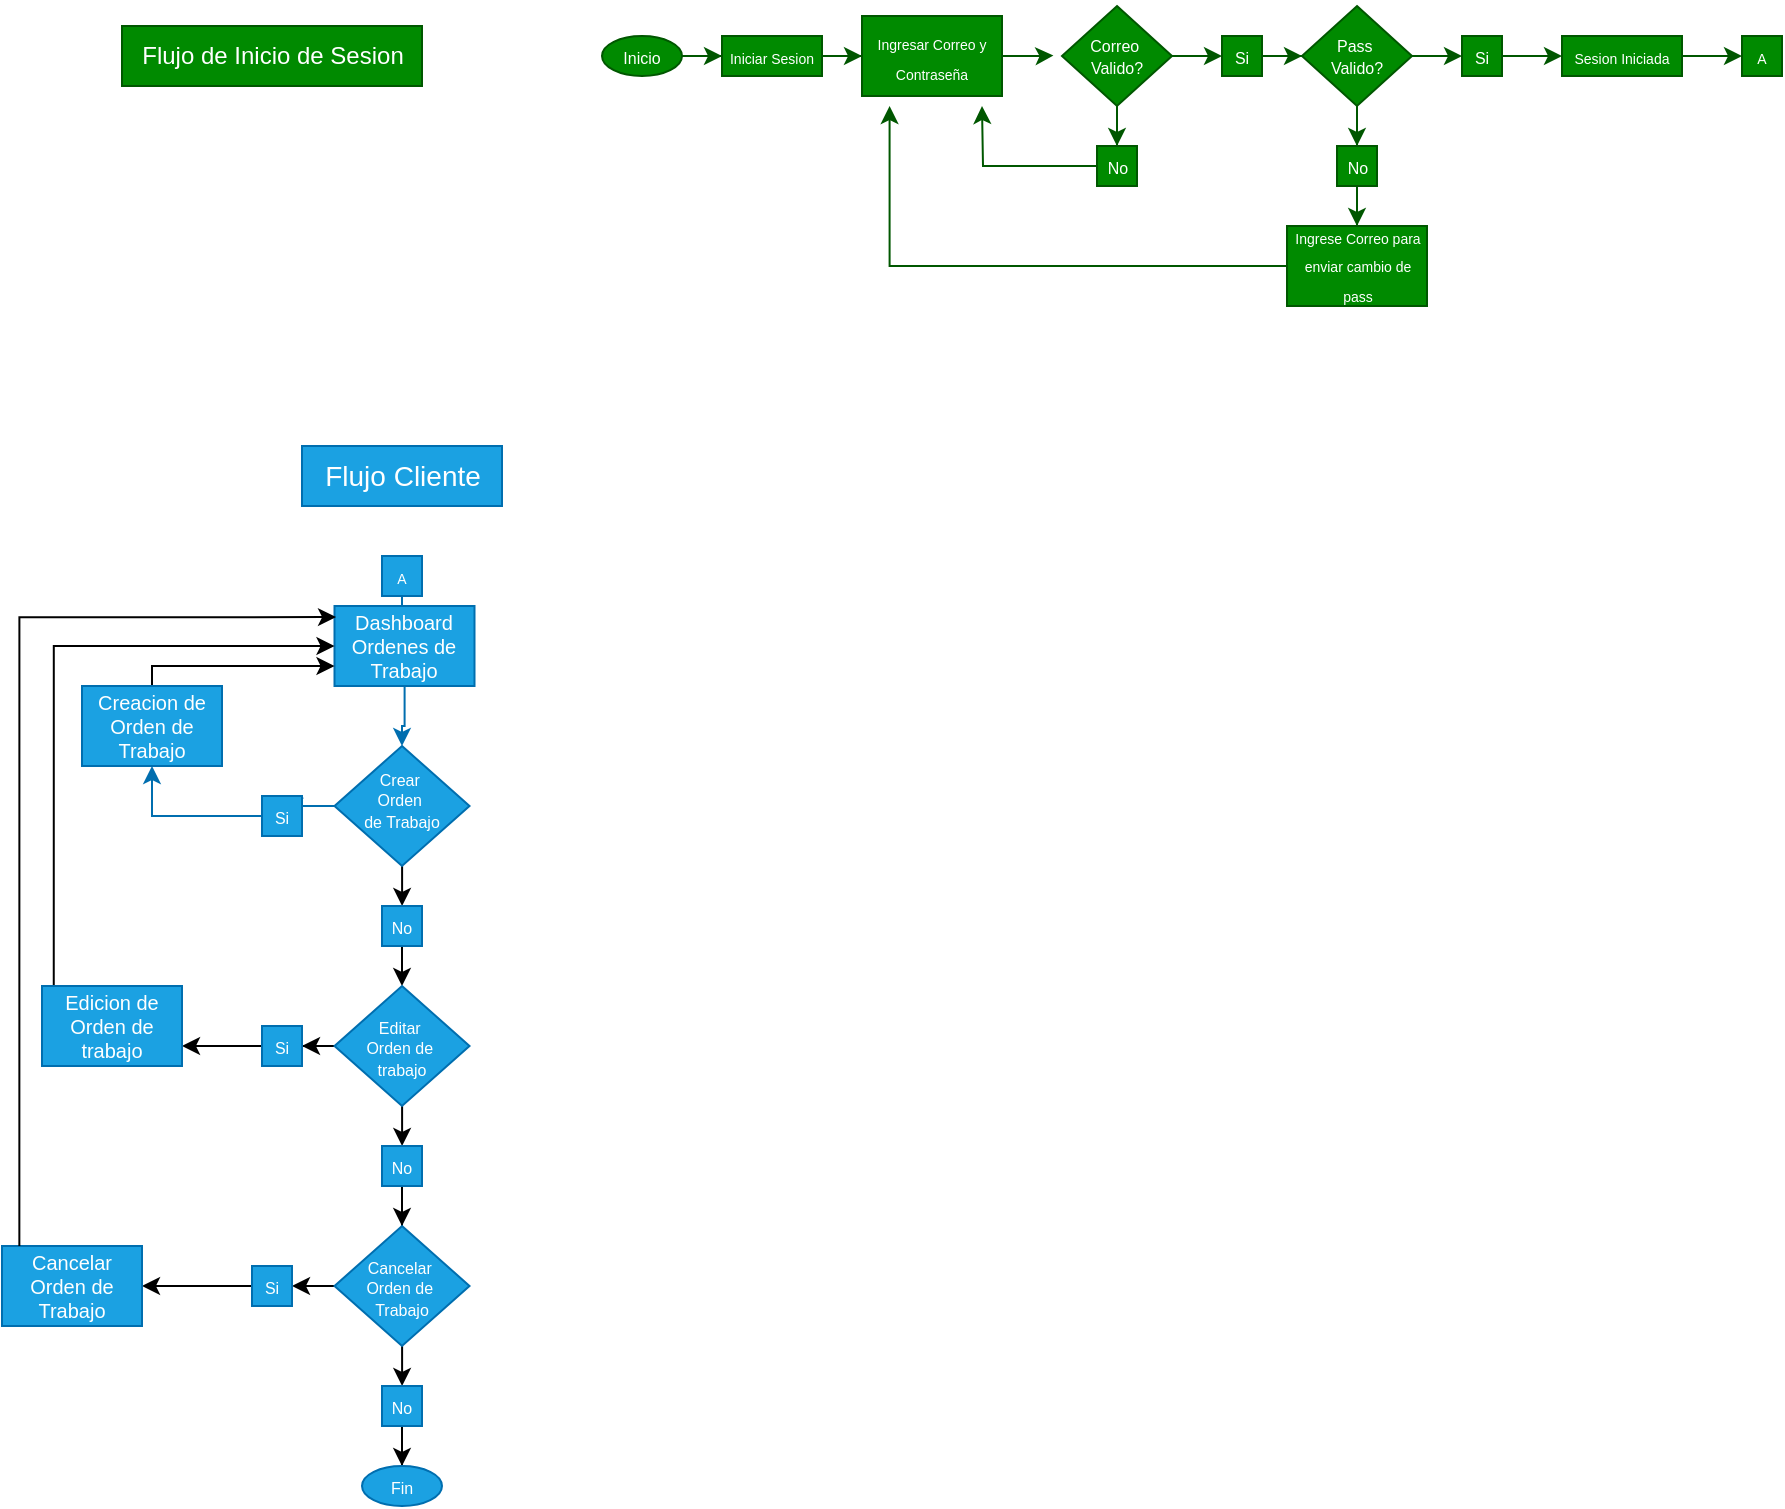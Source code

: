<mxfile version="28.0.6">
  <diagram name="Página-1" id="DdBMksFBqjsVNMTyTA0M">
    <mxGraphModel dx="2421" dy="4729" grid="1" gridSize="10" guides="1" tooltips="1" connect="1" arrows="1" fold="1" page="1" pageScale="1" pageWidth="1200" pageHeight="1920" math="0" shadow="0">
      <root>
        <mxCell id="0" />
        <mxCell id="1" parent="0" />
        <mxCell id="WyhSAhA2KApJdr7Rd0g4-9" style="edgeStyle=orthogonalEdgeStyle;rounded=0;orthogonalLoop=1;jettySize=auto;html=1;entryX=0;entryY=0.5;entryDx=0;entryDy=0;fillColor=#008a00;strokeColor=#005700;" parent="1" source="WyhSAhA2KApJdr7Rd0g4-1" target="WyhSAhA2KApJdr7Rd0g4-4" edge="1">
          <mxGeometry relative="1" as="geometry" />
        </mxCell>
        <mxCell id="WyhSAhA2KApJdr7Rd0g4-1" value="&lt;font style=&quot;font-size: 8px;&quot;&gt;Inicio&lt;/font&gt;" style="ellipse;whiteSpace=wrap;html=1;fillColor=#008a00;fontColor=#ffffff;strokeColor=#005700;" parent="1" vertex="1">
          <mxGeometry x="320" y="-3765" width="40" height="20" as="geometry" />
        </mxCell>
        <mxCell id="qcbMB3I00EtHF7ef91Au-6" style="edgeStyle=orthogonalEdgeStyle;rounded=0;orthogonalLoop=1;jettySize=auto;html=1;entryX=0.5;entryY=0;entryDx=0;entryDy=0;fillColor=#008a00;strokeColor=#005700;" edge="1" parent="1" source="WyhSAhA2KApJdr7Rd0g4-2" target="WyhSAhA2KApJdr7Rd0g4-13">
          <mxGeometry relative="1" as="geometry" />
        </mxCell>
        <mxCell id="WyhSAhA2KApJdr7Rd0g4-2" value="&lt;div style=&quot;line-height: 70%;&quot;&gt;&lt;span style=&quot;font-size: 8px;&quot;&gt;Correo&amp;nbsp;&lt;/span&gt;&lt;/div&gt;&lt;div style=&quot;line-height: 70%;&quot;&gt;&lt;span style=&quot;font-size: 8px;&quot;&gt;Valido?&lt;/span&gt;&lt;/div&gt;" style="rhombus;whiteSpace=wrap;html=1;fillColor=#008a00;fontColor=#ffffff;strokeColor=#005700;" parent="1" vertex="1">
          <mxGeometry x="550" y="-3780" width="55" height="50" as="geometry" />
        </mxCell>
        <mxCell id="WyhSAhA2KApJdr7Rd0g4-8" style="edgeStyle=orthogonalEdgeStyle;rounded=0;orthogonalLoop=1;jettySize=auto;html=1;entryX=0;entryY=0.5;entryDx=0;entryDy=0;fillColor=#008a00;strokeColor=#005700;" parent="1" source="WyhSAhA2KApJdr7Rd0g4-4" target="WyhSAhA2KApJdr7Rd0g4-7" edge="1">
          <mxGeometry relative="1" as="geometry" />
        </mxCell>
        <mxCell id="WyhSAhA2KApJdr7Rd0g4-4" value="&lt;font style=&quot;font-size: 7px;&quot;&gt;Iniciar Sesion&lt;/font&gt;" style="rounded=0;whiteSpace=wrap;html=1;fillColor=#008a00;fontColor=#ffffff;strokeColor=#005700;" parent="1" vertex="1">
          <mxGeometry x="380" y="-3765" width="50" height="20" as="geometry" />
        </mxCell>
        <mxCell id="WyhSAhA2KApJdr7Rd0g4-16" style="edgeStyle=orthogonalEdgeStyle;rounded=0;orthogonalLoop=1;jettySize=auto;html=1;exitX=0.5;exitY=0;exitDx=0;exitDy=0;fillColor=#008a00;strokeColor=#005700;" parent="1" source="WyhSAhA2KApJdr7Rd0g4-7" edge="1">
          <mxGeometry relative="1" as="geometry">
            <mxPoint x="485.238" y="-3775" as="targetPoint" />
          </mxGeometry>
        </mxCell>
        <mxCell id="WyhSAhA2KApJdr7Rd0g4-7" value="&lt;font style=&quot;font-size: 7px;&quot;&gt;Ingresar Correo y Contraseña&lt;/font&gt;" style="rounded=0;whiteSpace=wrap;html=1;fillColor=#008a00;fontColor=#ffffff;strokeColor=#005700;" parent="1" vertex="1">
          <mxGeometry x="450" y="-3775" width="70" height="40" as="geometry" />
        </mxCell>
        <mxCell id="WyhSAhA2KApJdr7Rd0g4-11" style="edgeStyle=orthogonalEdgeStyle;rounded=0;orthogonalLoop=1;jettySize=auto;html=1;entryX=-0.078;entryY=0.495;entryDx=0;entryDy=0;entryPerimeter=0;fillColor=#008a00;strokeColor=#005700;" parent="1" source="WyhSAhA2KApJdr7Rd0g4-7" target="WyhSAhA2KApJdr7Rd0g4-2" edge="1">
          <mxGeometry relative="1" as="geometry" />
        </mxCell>
        <mxCell id="WyhSAhA2KApJdr7Rd0g4-13" value="&lt;font style=&quot;font-size: 8px;&quot;&gt;No&lt;/font&gt;" style="rounded=0;whiteSpace=wrap;html=1;fillColor=#008a00;fontColor=#ffffff;strokeColor=#005700;" parent="1" vertex="1">
          <mxGeometry x="567.5" y="-3710" width="20" height="20" as="geometry" />
        </mxCell>
        <mxCell id="WyhSAhA2KApJdr7Rd0g4-15" style="edgeStyle=orthogonalEdgeStyle;rounded=0;orthogonalLoop=1;jettySize=auto;html=1;fillColor=#008a00;strokeColor=#005700;" parent="1" source="WyhSAhA2KApJdr7Rd0g4-13" edge="1">
          <mxGeometry relative="1" as="geometry">
            <mxPoint x="510" y="-3730" as="targetPoint" />
          </mxGeometry>
        </mxCell>
        <mxCell id="WyhSAhA2KApJdr7Rd0g4-32" style="edgeStyle=orthogonalEdgeStyle;rounded=0;orthogonalLoop=1;jettySize=auto;html=1;entryX=0;entryY=0.5;entryDx=0;entryDy=0;fillColor=#008a00;strokeColor=#005700;" parent="1" source="WyhSAhA2KApJdr7Rd0g4-17" target="WyhSAhA2KApJdr7Rd0g4-31" edge="1">
          <mxGeometry relative="1" as="geometry" />
        </mxCell>
        <mxCell id="qcbMB3I00EtHF7ef91Au-7" style="edgeStyle=orthogonalEdgeStyle;rounded=0;orthogonalLoop=1;jettySize=auto;html=1;entryX=0.5;entryY=0;entryDx=0;entryDy=0;fillColor=#008a00;strokeColor=#005700;" edge="1" parent="1" source="WyhSAhA2KApJdr7Rd0g4-17" target="WyhSAhA2KApJdr7Rd0g4-19">
          <mxGeometry relative="1" as="geometry" />
        </mxCell>
        <mxCell id="WyhSAhA2KApJdr7Rd0g4-17" value="&lt;div style=&quot;line-height: 70%;&quot;&gt;&lt;span style=&quot;font-size: 8px;&quot;&gt;Pass&amp;nbsp;&lt;/span&gt;&lt;/div&gt;&lt;div style=&quot;line-height: 70%;&quot;&gt;&lt;span style=&quot;font-size: 8px;&quot;&gt;Valido?&lt;/span&gt;&lt;/div&gt;" style="rhombus;whiteSpace=wrap;html=1;fillColor=#008a00;fontColor=#ffffff;strokeColor=#005700;" parent="1" vertex="1">
          <mxGeometry x="670" y="-3780" width="55" height="50" as="geometry" />
        </mxCell>
        <mxCell id="WyhSAhA2KApJdr7Rd0g4-18" style="edgeStyle=orthogonalEdgeStyle;rounded=0;orthogonalLoop=1;jettySize=auto;html=1;entryX=0;entryY=0.5;entryDx=0;entryDy=0;fillColor=#008a00;strokeColor=#005700;" parent="1" source="WyhSAhA2KApJdr7Rd0g4-2" target="WyhSAhA2KApJdr7Rd0g4-28" edge="1">
          <mxGeometry relative="1" as="geometry" />
        </mxCell>
        <mxCell id="WyhSAhA2KApJdr7Rd0g4-27" style="edgeStyle=orthogonalEdgeStyle;rounded=0;orthogonalLoop=1;jettySize=auto;html=1;entryX=0.5;entryY=0;entryDx=0;entryDy=0;fillColor=#008a00;strokeColor=#005700;" parent="1" source="WyhSAhA2KApJdr7Rd0g4-19" target="WyhSAhA2KApJdr7Rd0g4-24" edge="1">
          <mxGeometry relative="1" as="geometry" />
        </mxCell>
        <mxCell id="WyhSAhA2KApJdr7Rd0g4-19" value="&lt;font style=&quot;font-size: 8px;&quot;&gt;No&lt;/font&gt;" style="rounded=0;whiteSpace=wrap;html=1;fillColor=#008a00;fontColor=#ffffff;strokeColor=#005700;" parent="1" vertex="1">
          <mxGeometry x="687.5" y="-3710" width="20" height="20" as="geometry" />
        </mxCell>
        <mxCell id="WyhSAhA2KApJdr7Rd0g4-24" value="&lt;font style=&quot;font-size: 7px;&quot;&gt;Ingrese Correo para enviar cambio de pass&lt;/font&gt;" style="rounded=0;whiteSpace=wrap;html=1;textDirection=ltr;labelPosition=center;verticalLabelPosition=middle;align=center;verticalAlign=middle;spacing=1;spacingBottom=3;fillColor=#008a00;fontColor=#ffffff;strokeColor=#005700;" parent="1" vertex="1">
          <mxGeometry x="662.5" y="-3670" width="70" height="40" as="geometry" />
        </mxCell>
        <mxCell id="WyhSAhA2KApJdr7Rd0g4-30" style="edgeStyle=orthogonalEdgeStyle;rounded=0;orthogonalLoop=1;jettySize=auto;html=1;entryX=0;entryY=0.5;entryDx=0;entryDy=0;fillColor=#008a00;strokeColor=#005700;" parent="1" source="WyhSAhA2KApJdr7Rd0g4-28" target="WyhSAhA2KApJdr7Rd0g4-17" edge="1">
          <mxGeometry relative="1" as="geometry" />
        </mxCell>
        <mxCell id="WyhSAhA2KApJdr7Rd0g4-28" value="&lt;font style=&quot;font-size: 8px;&quot;&gt;Si&lt;/font&gt;" style="rounded=0;whiteSpace=wrap;html=1;fillColor=#008a00;fontColor=#ffffff;strokeColor=#005700;" parent="1" vertex="1">
          <mxGeometry x="630" y="-3765" width="20" height="20" as="geometry" />
        </mxCell>
        <mxCell id="WyhSAhA2KApJdr7Rd0g4-35" style="edgeStyle=orthogonalEdgeStyle;rounded=0;orthogonalLoop=1;jettySize=auto;html=1;entryX=0;entryY=0.5;entryDx=0;entryDy=0;fillColor=#008a00;strokeColor=#005700;" parent="1" source="WyhSAhA2KApJdr7Rd0g4-31" target="WyhSAhA2KApJdr7Rd0g4-34" edge="1">
          <mxGeometry relative="1" as="geometry" />
        </mxCell>
        <mxCell id="WyhSAhA2KApJdr7Rd0g4-31" value="&lt;font style=&quot;font-size: 8px;&quot;&gt;Si&lt;/font&gt;" style="rounded=0;whiteSpace=wrap;html=1;fillColor=#008a00;fontColor=#ffffff;strokeColor=#005700;" parent="1" vertex="1">
          <mxGeometry x="750" y="-3765" width="20" height="20" as="geometry" />
        </mxCell>
        <mxCell id="WyhSAhA2KApJdr7Rd0g4-33" style="edgeStyle=orthogonalEdgeStyle;rounded=0;orthogonalLoop=1;jettySize=auto;html=1;entryX=0.197;entryY=1.125;entryDx=0;entryDy=0;entryPerimeter=0;fillColor=#008a00;strokeColor=#005700;" parent="1" source="WyhSAhA2KApJdr7Rd0g4-24" target="WyhSAhA2KApJdr7Rd0g4-7" edge="1">
          <mxGeometry relative="1" as="geometry">
            <mxPoint x="463" y="-3790" as="targetPoint" />
          </mxGeometry>
        </mxCell>
        <mxCell id="WyhSAhA2KApJdr7Rd0g4-39" style="edgeStyle=orthogonalEdgeStyle;rounded=0;orthogonalLoop=1;jettySize=auto;html=1;entryX=0;entryY=0.5;entryDx=0;entryDy=0;fillColor=#008a00;strokeColor=#005700;" parent="1" source="WyhSAhA2KApJdr7Rd0g4-34" target="WyhSAhA2KApJdr7Rd0g4-38" edge="1">
          <mxGeometry relative="1" as="geometry" />
        </mxCell>
        <mxCell id="WyhSAhA2KApJdr7Rd0g4-34" value="&lt;span style=&quot;font-size: 7px;&quot;&gt;Sesion Iniciada&lt;/span&gt;" style="rounded=0;whiteSpace=wrap;html=1;fillColor=#008a00;fontColor=#ffffff;strokeColor=#005700;" parent="1" vertex="1">
          <mxGeometry x="800" y="-3765" width="60" height="20" as="geometry" />
        </mxCell>
        <mxCell id="WyhSAhA2KApJdr7Rd0g4-36" value="Flujo de Inicio de Sesion" style="text;html=1;align=center;verticalAlign=middle;resizable=0;points=[];autosize=1;strokeColor=#005700;fillColor=#008a00;fontColor=#ffffff;" parent="1" vertex="1">
          <mxGeometry x="80" y="-3770" width="150" height="30" as="geometry" />
        </mxCell>
        <mxCell id="WyhSAhA2KApJdr7Rd0g4-37" value="Flujo Cliente" style="text;html=1;align=center;verticalAlign=middle;resizable=0;points=[];autosize=1;strokeColor=#006EAF;fillColor=#1ba1e2;fontColor=#ffffff;fontSize=14;" parent="1" vertex="1">
          <mxGeometry x="170" y="-3560" width="100" height="30" as="geometry" />
        </mxCell>
        <mxCell id="WyhSAhA2KApJdr7Rd0g4-38" value="&lt;span style=&quot;font-size: 7px;&quot;&gt;A&lt;/span&gt;" style="rounded=0;whiteSpace=wrap;html=1;fillColor=#008a00;fontColor=#ffffff;strokeColor=#005700;" parent="1" vertex="1">
          <mxGeometry x="890" y="-3765" width="20" height="20" as="geometry" />
        </mxCell>
        <mxCell id="qcbMB3I00EtHF7ef91Au-4" style="edgeStyle=orthogonalEdgeStyle;rounded=0;orthogonalLoop=1;jettySize=auto;html=1;entryX=0.5;entryY=0;entryDx=0;entryDy=0;fillColor=#1ba1e2;strokeColor=#006EAF;" edge="1" parent="1" source="WyhSAhA2KApJdr7Rd0g4-40" target="qcbMB3I00EtHF7ef91Au-2">
          <mxGeometry relative="1" as="geometry" />
        </mxCell>
        <mxCell id="WyhSAhA2KApJdr7Rd0g4-40" value="&lt;span style=&quot;font-size: 7px;&quot;&gt;A&lt;/span&gt;" style="rounded=0;whiteSpace=wrap;html=1;fillColor=#1ba1e2;fontColor=#ffffff;strokeColor=#006EAF;" parent="1" vertex="1">
          <mxGeometry x="210" y="-3505" width="20" height="20" as="geometry" />
        </mxCell>
        <mxCell id="qcbMB3I00EtHF7ef91Au-9" style="edgeStyle=orthogonalEdgeStyle;rounded=0;orthogonalLoop=1;jettySize=auto;html=1;entryX=0.5;entryY=0;entryDx=0;entryDy=0;fillColor=#1ba1e2;strokeColor=#006EAF;" edge="1" parent="1" source="qcbMB3I00EtHF7ef91Au-2" target="qcbMB3I00EtHF7ef91Au-5">
          <mxGeometry relative="1" as="geometry" />
        </mxCell>
        <mxCell id="qcbMB3I00EtHF7ef91Au-2" value="&lt;font&gt;Dashboard Ordenes de Trabajo&lt;/font&gt;" style="rounded=0;whiteSpace=wrap;html=1;fillColor=#1ba1e2;fontColor=#ffffff;strokeColor=#006EAF;fontSize=10;" vertex="1" parent="1">
          <mxGeometry x="186.25" y="-3480" width="70" height="40" as="geometry" />
        </mxCell>
        <mxCell id="qcbMB3I00EtHF7ef91Au-17" style="edgeStyle=orthogonalEdgeStyle;rounded=0;orthogonalLoop=1;jettySize=auto;html=1;fillColor=#1ba1e2;strokeColor=#006EAF;" edge="1" parent="1" source="qcbMB3I00EtHF7ef91Au-5" target="qcbMB3I00EtHF7ef91Au-16">
          <mxGeometry relative="1" as="geometry" />
        </mxCell>
        <mxCell id="qcbMB3I00EtHF7ef91Au-28" style="edgeStyle=orthogonalEdgeStyle;rounded=0;orthogonalLoop=1;jettySize=auto;html=1;entryX=0.5;entryY=0;entryDx=0;entryDy=0;" edge="1" parent="1" source="qcbMB3I00EtHF7ef91Au-5" target="qcbMB3I00EtHF7ef91Au-18">
          <mxGeometry relative="1" as="geometry" />
        </mxCell>
        <mxCell id="qcbMB3I00EtHF7ef91Au-5" value="&lt;div style=&quot;line-height: 70%;&quot;&gt;&lt;span style=&quot;font-size: 8px;&quot;&gt;Crear&amp;nbsp;&lt;/span&gt;&lt;/div&gt;&lt;div style=&quot;line-height: 70%;&quot;&gt;&lt;span style=&quot;font-size: 8px;&quot;&gt;Orden&amp;nbsp;&lt;/span&gt;&lt;/div&gt;&lt;div style=&quot;line-height: 70%;&quot;&gt;&lt;span style=&quot;font-size: 8px;&quot;&gt;de Trabajo&lt;/span&gt;&lt;/div&gt;" style="rhombus;whiteSpace=wrap;html=1;fillColor=#1ba1e2;fontColor=#ffffff;strokeColor=#006EAF;spacingBottom=6;" vertex="1" parent="1">
          <mxGeometry x="186.25" y="-3410" width="67.5" height="60" as="geometry" />
        </mxCell>
        <mxCell id="qcbMB3I00EtHF7ef91Au-21" style="edgeStyle=orthogonalEdgeStyle;rounded=0;orthogonalLoop=1;jettySize=auto;html=1;entryX=0.5;entryY=1;entryDx=0;entryDy=0;fillColor=#1ba1e2;strokeColor=#006EAF;" edge="1" parent="1" source="qcbMB3I00EtHF7ef91Au-16" target="qcbMB3I00EtHF7ef91Au-20">
          <mxGeometry relative="1" as="geometry" />
        </mxCell>
        <mxCell id="qcbMB3I00EtHF7ef91Au-16" value="&lt;font style=&quot;font-size: 8px;&quot;&gt;Si&lt;/font&gt;" style="rounded=0;whiteSpace=wrap;html=1;fillColor=#1ba1e2;fontColor=#ffffff;strokeColor=#006EAF;" vertex="1" parent="1">
          <mxGeometry x="150" y="-3385" width="20" height="20" as="geometry" />
        </mxCell>
        <mxCell id="qcbMB3I00EtHF7ef91Au-29" style="edgeStyle=orthogonalEdgeStyle;rounded=0;orthogonalLoop=1;jettySize=auto;html=1;" edge="1" parent="1" source="qcbMB3I00EtHF7ef91Au-18" target="qcbMB3I00EtHF7ef91Au-25">
          <mxGeometry relative="1" as="geometry" />
        </mxCell>
        <mxCell id="qcbMB3I00EtHF7ef91Au-18" value="&lt;font style=&quot;font-size: 8px;&quot;&gt;No&lt;/font&gt;" style="rounded=0;whiteSpace=wrap;html=1;fillColor=#1ba1e2;fontColor=#ffffff;strokeColor=#006EAF;" vertex="1" parent="1">
          <mxGeometry x="210" y="-3330" width="20" height="20" as="geometry" />
        </mxCell>
        <mxCell id="qcbMB3I00EtHF7ef91Au-36" style="edgeStyle=orthogonalEdgeStyle;rounded=0;orthogonalLoop=1;jettySize=auto;html=1;entryX=0;entryY=0.75;entryDx=0;entryDy=0;exitX=0.5;exitY=0;exitDx=0;exitDy=0;" edge="1" parent="1" source="qcbMB3I00EtHF7ef91Au-20" target="qcbMB3I00EtHF7ef91Au-2">
          <mxGeometry relative="1" as="geometry">
            <Array as="points">
              <mxPoint x="95" y="-3450" />
            </Array>
          </mxGeometry>
        </mxCell>
        <mxCell id="qcbMB3I00EtHF7ef91Au-20" value="&lt;font&gt;Creacion de Orden de Trabajo&lt;/font&gt;" style="rounded=0;whiteSpace=wrap;html=1;fillColor=#1ba1e2;fontColor=#ffffff;strokeColor=#006EAF;fontSize=10;" vertex="1" parent="1">
          <mxGeometry x="60" y="-3440" width="70" height="40" as="geometry" />
        </mxCell>
        <mxCell id="qcbMB3I00EtHF7ef91Au-32" style="edgeStyle=orthogonalEdgeStyle;rounded=0;orthogonalLoop=1;jettySize=auto;html=1;" edge="1" parent="1" source="qcbMB3I00EtHF7ef91Au-25" target="qcbMB3I00EtHF7ef91Au-30">
          <mxGeometry relative="1" as="geometry" />
        </mxCell>
        <mxCell id="qcbMB3I00EtHF7ef91Au-39" style="edgeStyle=orthogonalEdgeStyle;rounded=0;orthogonalLoop=1;jettySize=auto;html=1;entryX=0.5;entryY=0;entryDx=0;entryDy=0;" edge="1" parent="1" source="qcbMB3I00EtHF7ef91Au-25" target="qcbMB3I00EtHF7ef91Au-37">
          <mxGeometry relative="1" as="geometry" />
        </mxCell>
        <mxCell id="qcbMB3I00EtHF7ef91Au-25" value="&lt;div style=&quot;line-height: 70%;&quot;&gt;&lt;span style=&quot;font-size: 8px;&quot;&gt;Editar&amp;nbsp;&lt;/span&gt;&lt;/div&gt;&lt;div style=&quot;line-height: 70%;&quot;&gt;&lt;span style=&quot;font-size: 8px;&quot;&gt;Orden de&amp;nbsp;&lt;/span&gt;&lt;/div&gt;&lt;div style=&quot;line-height: 70%;&quot;&gt;&lt;span style=&quot;font-size: 8px;&quot;&gt;trabajo&lt;/span&gt;&lt;/div&gt;" style="rhombus;whiteSpace=wrap;html=1;fillColor=#1ba1e2;fontColor=#ffffff;strokeColor=#006EAF;spacingBottom=-1;" vertex="1" parent="1">
          <mxGeometry x="186.25" y="-3290" width="67.5" height="60" as="geometry" />
        </mxCell>
        <mxCell id="qcbMB3I00EtHF7ef91Au-34" style="edgeStyle=orthogonalEdgeStyle;rounded=0;orthogonalLoop=1;jettySize=auto;html=1;entryX=1;entryY=0.75;entryDx=0;entryDy=0;" edge="1" parent="1" source="qcbMB3I00EtHF7ef91Au-30" target="qcbMB3I00EtHF7ef91Au-33">
          <mxGeometry relative="1" as="geometry" />
        </mxCell>
        <mxCell id="qcbMB3I00EtHF7ef91Au-30" value="&lt;font style=&quot;font-size: 8px;&quot;&gt;Si&lt;/font&gt;" style="rounded=0;whiteSpace=wrap;html=1;fillColor=#1ba1e2;fontColor=#ffffff;strokeColor=#006EAF;" vertex="1" parent="1">
          <mxGeometry x="150" y="-3270" width="20" height="20" as="geometry" />
        </mxCell>
        <mxCell id="qcbMB3I00EtHF7ef91Au-48" style="edgeStyle=orthogonalEdgeStyle;rounded=0;orthogonalLoop=1;jettySize=auto;html=1;entryX=0;entryY=0.5;entryDx=0;entryDy=0;exitX=0.084;exitY=0;exitDx=0;exitDy=0;exitPerimeter=0;" edge="1" parent="1" source="qcbMB3I00EtHF7ef91Au-33" target="qcbMB3I00EtHF7ef91Au-2">
          <mxGeometry relative="1" as="geometry" />
        </mxCell>
        <mxCell id="qcbMB3I00EtHF7ef91Au-33" value="&lt;font&gt;Edicion de Orden de trabajo&lt;/font&gt;" style="rounded=0;whiteSpace=wrap;html=1;fillColor=#1ba1e2;fontColor=#ffffff;strokeColor=#006EAF;fontSize=10;" vertex="1" parent="1">
          <mxGeometry x="40" y="-3290" width="70" height="40" as="geometry" />
        </mxCell>
        <mxCell id="qcbMB3I00EtHF7ef91Au-42" style="edgeStyle=orthogonalEdgeStyle;rounded=0;orthogonalLoop=1;jettySize=auto;html=1;entryX=0.5;entryY=0;entryDx=0;entryDy=0;" edge="1" parent="1" source="qcbMB3I00EtHF7ef91Au-37" target="qcbMB3I00EtHF7ef91Au-41">
          <mxGeometry relative="1" as="geometry" />
        </mxCell>
        <mxCell id="qcbMB3I00EtHF7ef91Au-37" value="&lt;font style=&quot;font-size: 8px;&quot;&gt;No&lt;/font&gt;" style="rounded=0;whiteSpace=wrap;html=1;fillColor=#1ba1e2;fontColor=#ffffff;strokeColor=#006EAF;" vertex="1" parent="1">
          <mxGeometry x="210" y="-3210" width="20" height="20" as="geometry" />
        </mxCell>
        <mxCell id="qcbMB3I00EtHF7ef91Au-40" style="edgeStyle=orthogonalEdgeStyle;rounded=0;orthogonalLoop=1;jettySize=auto;html=1;entryX=0.5;entryY=0;entryDx=0;entryDy=0;" edge="1" parent="1" source="qcbMB3I00EtHF7ef91Au-41" target="qcbMB3I00EtHF7ef91Au-49">
          <mxGeometry relative="1" as="geometry">
            <mxPoint x="220" y="-3090" as="targetPoint" />
          </mxGeometry>
        </mxCell>
        <mxCell id="qcbMB3I00EtHF7ef91Au-44" style="edgeStyle=orthogonalEdgeStyle;rounded=0;orthogonalLoop=1;jettySize=auto;html=1;entryX=1;entryY=0.5;entryDx=0;entryDy=0;" edge="1" parent="1" source="qcbMB3I00EtHF7ef91Au-41" target="qcbMB3I00EtHF7ef91Au-43">
          <mxGeometry relative="1" as="geometry" />
        </mxCell>
        <mxCell id="qcbMB3I00EtHF7ef91Au-41" value="&lt;div style=&quot;line-height: 70%;&quot;&gt;&lt;span style=&quot;font-size: 8px;&quot;&gt;Cancelar&amp;nbsp;&lt;/span&gt;&lt;/div&gt;&lt;div style=&quot;line-height: 70%;&quot;&gt;&lt;span style=&quot;font-size: 8px;&quot;&gt;Orden de&amp;nbsp;&lt;/span&gt;&lt;/div&gt;&lt;div style=&quot;line-height: 70%;&quot;&gt;&lt;span style=&quot;font-size: 8px;&quot;&gt;Trabajo&lt;/span&gt;&lt;/div&gt;" style="rhombus;whiteSpace=wrap;html=1;fillColor=#1ba1e2;fontColor=#ffffff;strokeColor=#006EAF;spacingBottom=-1;" vertex="1" parent="1">
          <mxGeometry x="186.25" y="-3170" width="67.5" height="60" as="geometry" />
        </mxCell>
        <mxCell id="qcbMB3I00EtHF7ef91Au-46" style="edgeStyle=orthogonalEdgeStyle;rounded=0;orthogonalLoop=1;jettySize=auto;html=1;entryX=1;entryY=0.5;entryDx=0;entryDy=0;" edge="1" parent="1" source="qcbMB3I00EtHF7ef91Au-43" target="qcbMB3I00EtHF7ef91Au-45">
          <mxGeometry relative="1" as="geometry" />
        </mxCell>
        <mxCell id="qcbMB3I00EtHF7ef91Au-43" value="&lt;font style=&quot;font-size: 8px;&quot;&gt;Si&lt;/font&gt;" style="rounded=0;whiteSpace=wrap;html=1;fillColor=#1ba1e2;fontColor=#ffffff;strokeColor=#006EAF;" vertex="1" parent="1">
          <mxGeometry x="145" y="-3150" width="20" height="20" as="geometry" />
        </mxCell>
        <mxCell id="qcbMB3I00EtHF7ef91Au-45" value="&lt;font&gt;Cancelar Orden de Trabajo&lt;/font&gt;" style="rounded=0;whiteSpace=wrap;html=1;fillColor=#1ba1e2;fontColor=#ffffff;strokeColor=#006EAF;fontSize=10;" vertex="1" parent="1">
          <mxGeometry x="20" y="-3160" width="70" height="40" as="geometry" />
        </mxCell>
        <mxCell id="qcbMB3I00EtHF7ef91Au-47" style="edgeStyle=orthogonalEdgeStyle;rounded=0;orthogonalLoop=1;jettySize=auto;html=1;entryX=0.011;entryY=0.139;entryDx=0;entryDy=0;entryPerimeter=0;exitX=0.124;exitY=0;exitDx=0;exitDy=0;exitPerimeter=0;" edge="1" parent="1" source="qcbMB3I00EtHF7ef91Au-45" target="qcbMB3I00EtHF7ef91Au-2">
          <mxGeometry relative="1" as="geometry" />
        </mxCell>
        <mxCell id="qcbMB3I00EtHF7ef91Au-52" style="edgeStyle=orthogonalEdgeStyle;rounded=0;orthogonalLoop=1;jettySize=auto;html=1;entryX=0.5;entryY=0;entryDx=0;entryDy=0;" edge="1" parent="1" source="qcbMB3I00EtHF7ef91Au-49" target="qcbMB3I00EtHF7ef91Au-51">
          <mxGeometry relative="1" as="geometry" />
        </mxCell>
        <mxCell id="qcbMB3I00EtHF7ef91Au-49" value="&lt;font style=&quot;font-size: 8px;&quot;&gt;No&lt;/font&gt;" style="rounded=0;whiteSpace=wrap;html=1;fillColor=#1ba1e2;fontColor=#ffffff;strokeColor=#006EAF;" vertex="1" parent="1">
          <mxGeometry x="210" y="-3090" width="20" height="20" as="geometry" />
        </mxCell>
        <mxCell id="qcbMB3I00EtHF7ef91Au-51" value="&lt;font style=&quot;font-size: 8px;&quot;&gt;Fin&lt;/font&gt;" style="ellipse;whiteSpace=wrap;html=1;fillColor=#1ba1e2;fontColor=#ffffff;strokeColor=#006EAF;" vertex="1" parent="1">
          <mxGeometry x="200" y="-3050" width="40" height="20" as="geometry" />
        </mxCell>
      </root>
    </mxGraphModel>
  </diagram>
</mxfile>
